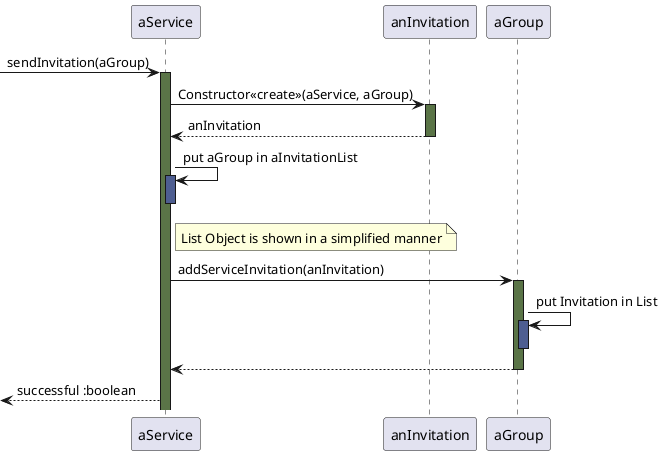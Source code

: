 @startuml

-> aService: sendInvitation(aGroup)
activate aService #5a7447ff
aService -> anInvitation: Constructor<<create>>(aService, aGroup)
activate anInvitation #5a7447ff
aService <-- anInvitation: anInvitation
deactivate anInvitation
aService -> aService: put aGroup in aInvitationList
note right of aService
List Object is shown in a simplified manner
end note
activate aService #4e5e91ff
deactivate aService
aService -> aGroup: addServiceInvitation(anInvitation)
activate aGroup #5a7447ff
aGroup -> aGroup:  put Invitation in List
activate aGroup #4e5e91ff
deactivate aGroup
aService <-- aGroup
deactivate aGroup
<-- aService: successful :boolean
    

@enduml




just some thoughts, there are two typs of invitations "Service and Groups" --> Generics?
should there be a class only for Service_Invitation and one for Group_Invitation
as subclasses from class invitation? Or createInvitation() as a Methode in class Service and Group?
both classes get the method createInvitation which create an Invitation Object which
then goes into each lists "List<Group>, List<Service>"

Is "anInvitation" the return value of the <<create>>, if yes, is it an Object of Invitation
and will be 